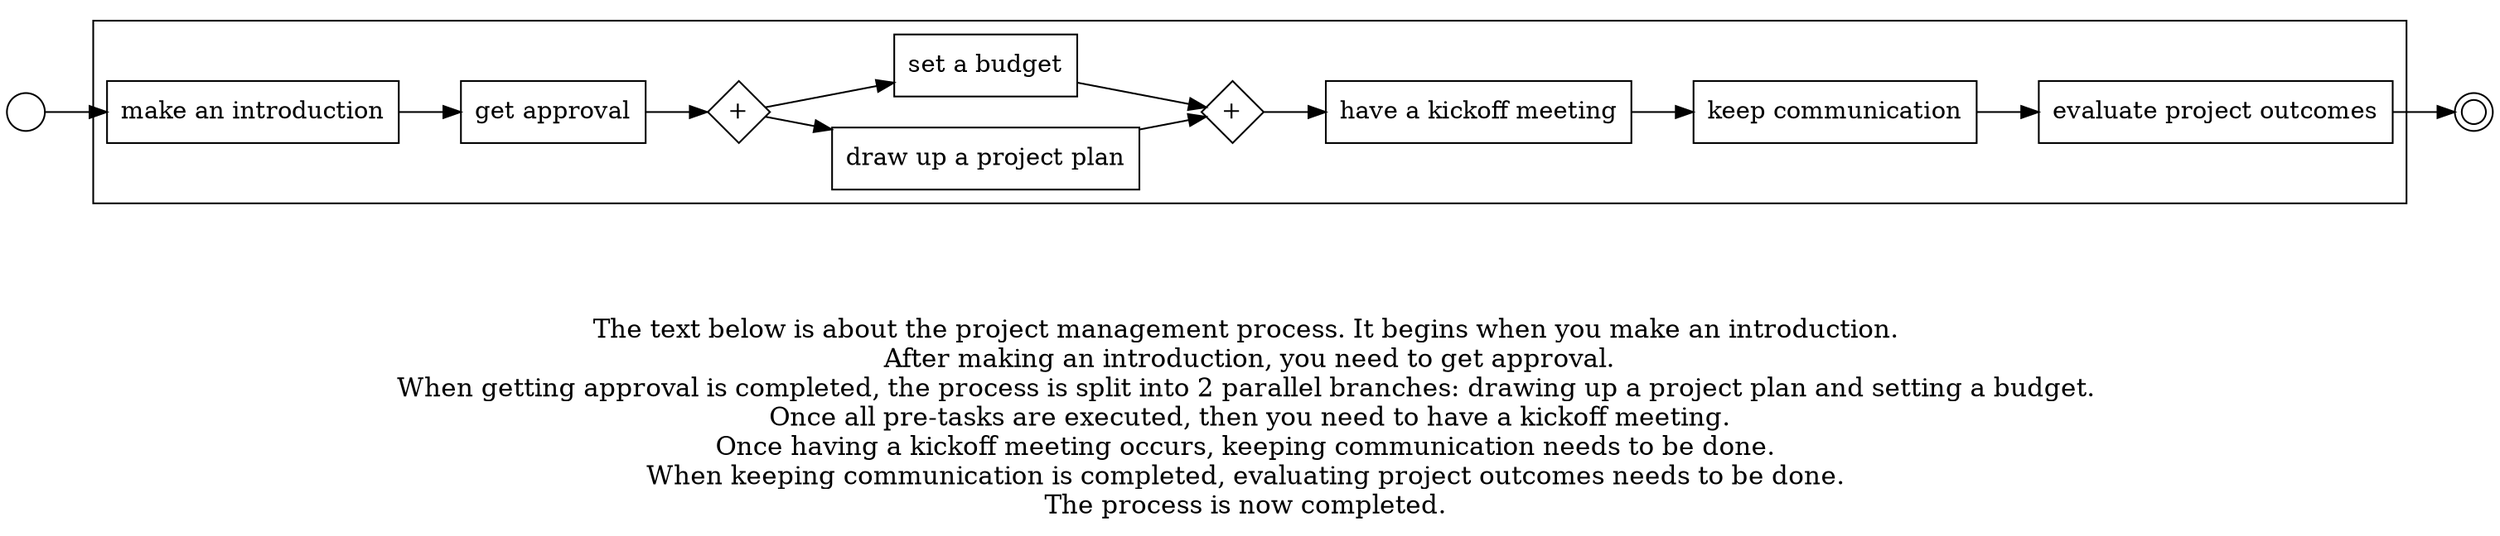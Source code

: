 digraph project_management_process_4 {
	graph [rankdir=LR]
	START_NODE [label="" shape=circle width=0.3]
	subgraph CLUSTER_0 {
		"make an introduction" [shape=box]
		"get approval" [shape=box]
		"make an introduction" -> "get approval"
		"AND_SPLIT--3. Definition and Planning_G3TP" [label="+" fixedsize=true shape=diamond width=0.5]
		"get approval" -> "AND_SPLIT--3. Definition and Planning_G3TP"
		"draw up a project plan" [shape=box]
		"AND_SPLIT--3. Definition and Planning_G3TP" -> "draw up a project plan"
		"set a budget" [shape=box]
		"AND_SPLIT--3. Definition and Planning_G3TP" -> "set a budget"
		"AND_JOIN--3. Definition and Planning_G3TP" [label="+" fixedsize=true shape=diamond width=0.5]
		"draw up a project plan" -> "AND_JOIN--3. Definition and Planning_G3TP"
		"set a budget" -> "AND_JOIN--3. Definition and Planning_G3TP"
		"have a kickoff meeting" [shape=box]
		"AND_JOIN--3. Definition and Planning_G3TP" -> "have a kickoff meeting"
		"keep communication" [shape=box]
		"have a kickoff meeting" -> "keep communication"
		"evaluate project outcomes" [shape=box]
		"keep communication" -> "evaluate project outcomes"
	}
	START_NODE -> "make an introduction"
	END_NODE [label="" shape=doublecircle width=0.2]
	"evaluate project outcomes" -> END_NODE
	fontsize=15 label="\n\n
The text below is about the project management process. It begins when you make an introduction. 
After making an introduction, you need to get approval.
When getting approval is completed, the process is split into 2 parallel branches: drawing up a project plan and setting a budget. 
Once all pre-tasks are executed, then you need to have a kickoff meeting.
Once having a kickoff meeting occurs, keeping communication needs to be done. 
When keeping communication is completed, evaluating project outcomes needs to be done. 
The process is now completed. 
"
}

